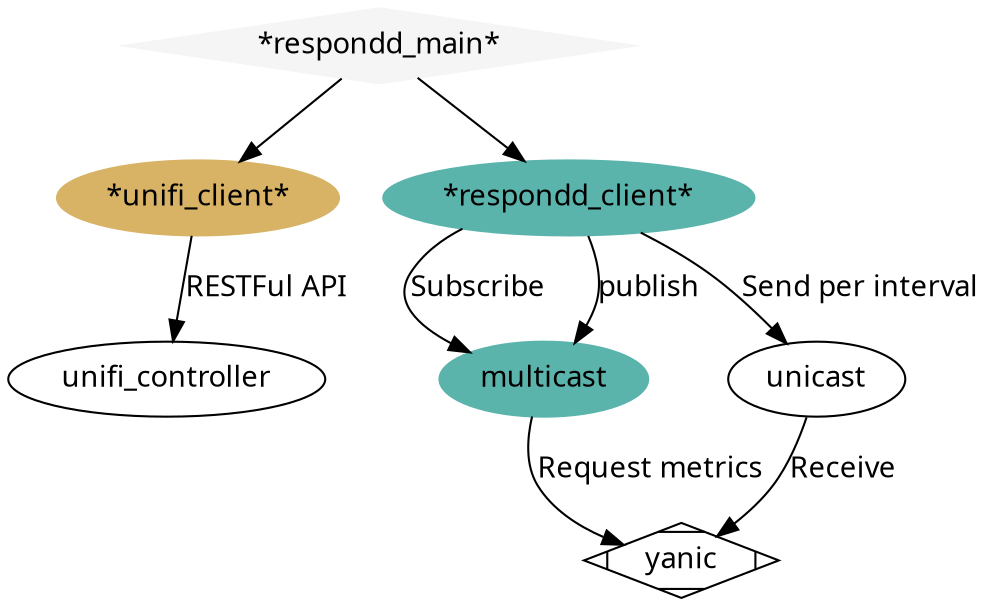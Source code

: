 # http://www.graphviz.org/content/cluster

digraph G {
  graph [fontname = "Handlee"];
  node [fontname = "Handlee"];
  edge [fontname = "Handlee"];

  bgcolor=transparent;

  subgraph unifi_client {
    style=filled;
    color=lightgrey;
    style="dotted"
    node [style=filled,color="#d8b365"];
    unifi_client [label="*unifi_client*"];
    fontsize = 20;
  }

  subgraph respondd {
    node [style=filled,color="#f5f5f5"];
    style="dotted"
    respondd [label="*respondd_main*"];
    fontsize = 20;
    color=blue
  }
  subgraph respondd_client {
    node [style=filled,color="#5ab4ac"];
    style="dotted"
    color=blue;
    label = "*respondd_client*";
    fontsize = 20;
    color=blue
    multicast -> respondd_client -> multicast[style=invis];
    respondd_client [label="*respondd_client*"];
  }

  yanic [shape=Mdiamond];
  respondd [shape=Mdiamond]
  
  unifi_client -> unifi_controller [label="RESTFul API"];
  respondd_client -> multicast [label="publish"];
  respondd_client -> multicast [label="Subscribe"];
  respondd_client -> unicast [label="Send per interval"];
  unicast -> yanic [label="Receive"]
  multicast -> yanic [label="Request metrics"]
  respondd -> respondd_client
  respondd -> unifi_client
  {rank=same unifi_controller multicast unicast}
  {rank=same unifi_client respondd_client}
}
